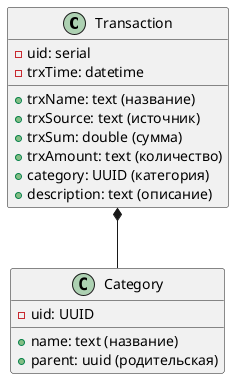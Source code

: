 @startuml

class Transaction {
	-uid: serial
	-trxTime: datetime
	+trxName: text (название)
	+trxSource: text (источник)
	+trxSum: double (сумма)
	+trxAmount: text (количество)
	+category: UUID (категория)
	+description: text (описание)
}

class Category {
	-uid: UUID
	+name: text (название)
	+parent: uuid (родительская)
}

Transaction *-down- Category

@enduml
